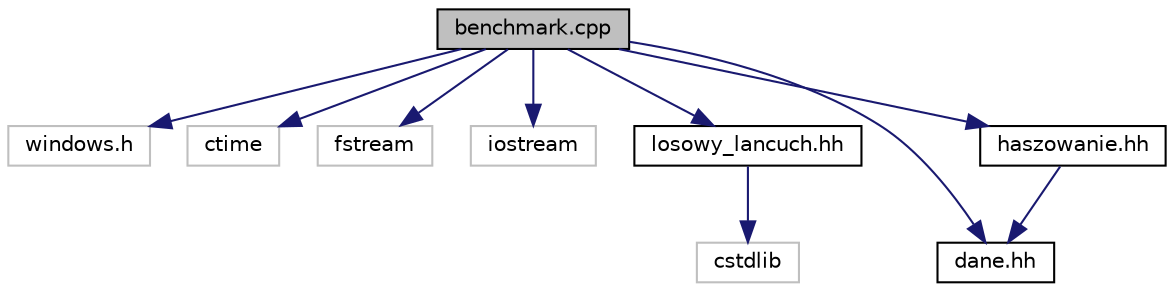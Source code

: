 digraph "benchmark.cpp"
{
  edge [fontname="Helvetica",fontsize="10",labelfontname="Helvetica",labelfontsize="10"];
  node [fontname="Helvetica",fontsize="10",shape=record];
  Node1 [label="benchmark.cpp",height=0.2,width=0.4,color="black", fillcolor="grey75", style="filled", fontcolor="black"];
  Node1 -> Node2 [color="midnightblue",fontsize="10",style="solid"];
  Node2 [label="windows.h",height=0.2,width=0.4,color="grey75", fillcolor="white", style="filled"];
  Node1 -> Node3 [color="midnightblue",fontsize="10",style="solid"];
  Node3 [label="ctime",height=0.2,width=0.4,color="grey75", fillcolor="white", style="filled"];
  Node1 -> Node4 [color="midnightblue",fontsize="10",style="solid"];
  Node4 [label="fstream",height=0.2,width=0.4,color="grey75", fillcolor="white", style="filled"];
  Node1 -> Node5 [color="midnightblue",fontsize="10",style="solid"];
  Node5 [label="iostream",height=0.2,width=0.4,color="grey75", fillcolor="white", style="filled"];
  Node1 -> Node6 [color="midnightblue",fontsize="10",style="solid"];
  Node6 [label="losowy_lancuch.hh",height=0.2,width=0.4,color="black", fillcolor="white", style="filled",URL="$losowy__lancuch_8hh.html",tooltip="plik przechowujacy fukncje do zwracania losowych lancuchow "];
  Node6 -> Node7 [color="midnightblue",fontsize="10",style="solid"];
  Node7 [label="cstdlib",height=0.2,width=0.4,color="grey75", fillcolor="white", style="filled"];
  Node1 -> Node8 [color="midnightblue",fontsize="10",style="solid"];
  Node8 [label="dane.hh",height=0.2,width=0.4,color="black", fillcolor="white", style="filled",URL="$dane_8hh.html",tooltip="plik przechowujacy deklaracje klasy dane oraz deklaracje jej pol i metod. "];
  Node1 -> Node9 [color="midnightblue",fontsize="10",style="solid"];
  Node9 [label="haszowanie.hh",height=0.2,width=0.4,color="black", fillcolor="white", style="filled",URL="$haszowanie_8hh.html",tooltip="plik przechowyjacy deklaracje klasy tablica oraz deklaracje jej pol i metod. "];
  Node9 -> Node8 [color="midnightblue",fontsize="10",style="solid"];
}
